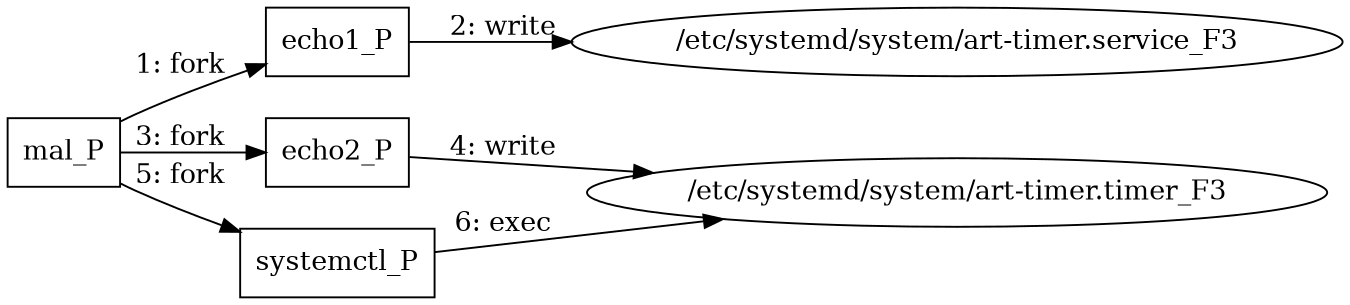 digraph "T1053.006" {
rankdir="LR"
size="9"
fixedsize="false"
splines="true"
nodesep=0.3
ranksep=0
fontsize=10
overlap="scalexy"
engine= "neato"
	"mal_P" [node_type=Process shape=box]
	"echo1_P" [node_type=Process shape=box]
	"echo2_P" [node_type=Process shape=box]
	"systemctl_P" [node_type=Process shape=box]
	"/etc/systemd/system/art-timer.service_F3" [node_type=File shape=ellipse]
	"/etc/systemd/system/art-timer.timer_F3" [node_type=File shape=ellipse]
	"mal_P" -> "echo1_P" [label="1: fork"]
	"echo1_P" -> "/etc/systemd/system/art-timer.service_F3" [label="2: write"]
	"mal_P" -> "echo2_P" [label="3: fork"]
	"echo2_P" -> "/etc/systemd/system/art-timer.timer_F3" [label="4: write"]
	"mal_P" -> "systemctl_P" [label="5: fork"]
	"systemctl_P" -> "/etc/systemd/system/art-timer.timer_F3" [label="6: exec"]
}
